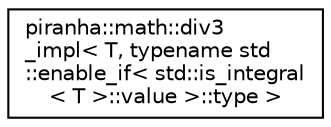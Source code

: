 digraph "Graphical Class Hierarchy"
{
  edge [fontname="Helvetica",fontsize="10",labelfontname="Helvetica",labelfontsize="10"];
  node [fontname="Helvetica",fontsize="10",shape=record];
  rankdir="LR";
  Node0 [label="piranha::math::div3\l_impl\< T, typename std\l::enable_if\< std::is_integral\l\< T \>::value \>::type \>",height=0.2,width=0.4,color="black", fillcolor="white", style="filled",URL="$structpiranha_1_1math_1_1div3__impl_3_01_t_00_01typename_01std_1_1enable__if_3_01std_1_1is__inte21dc6168cc98f654bb07344e656952a7.html",tooltip="Specialisation of the piranha::math::div3() functor for integral types. "];
}
